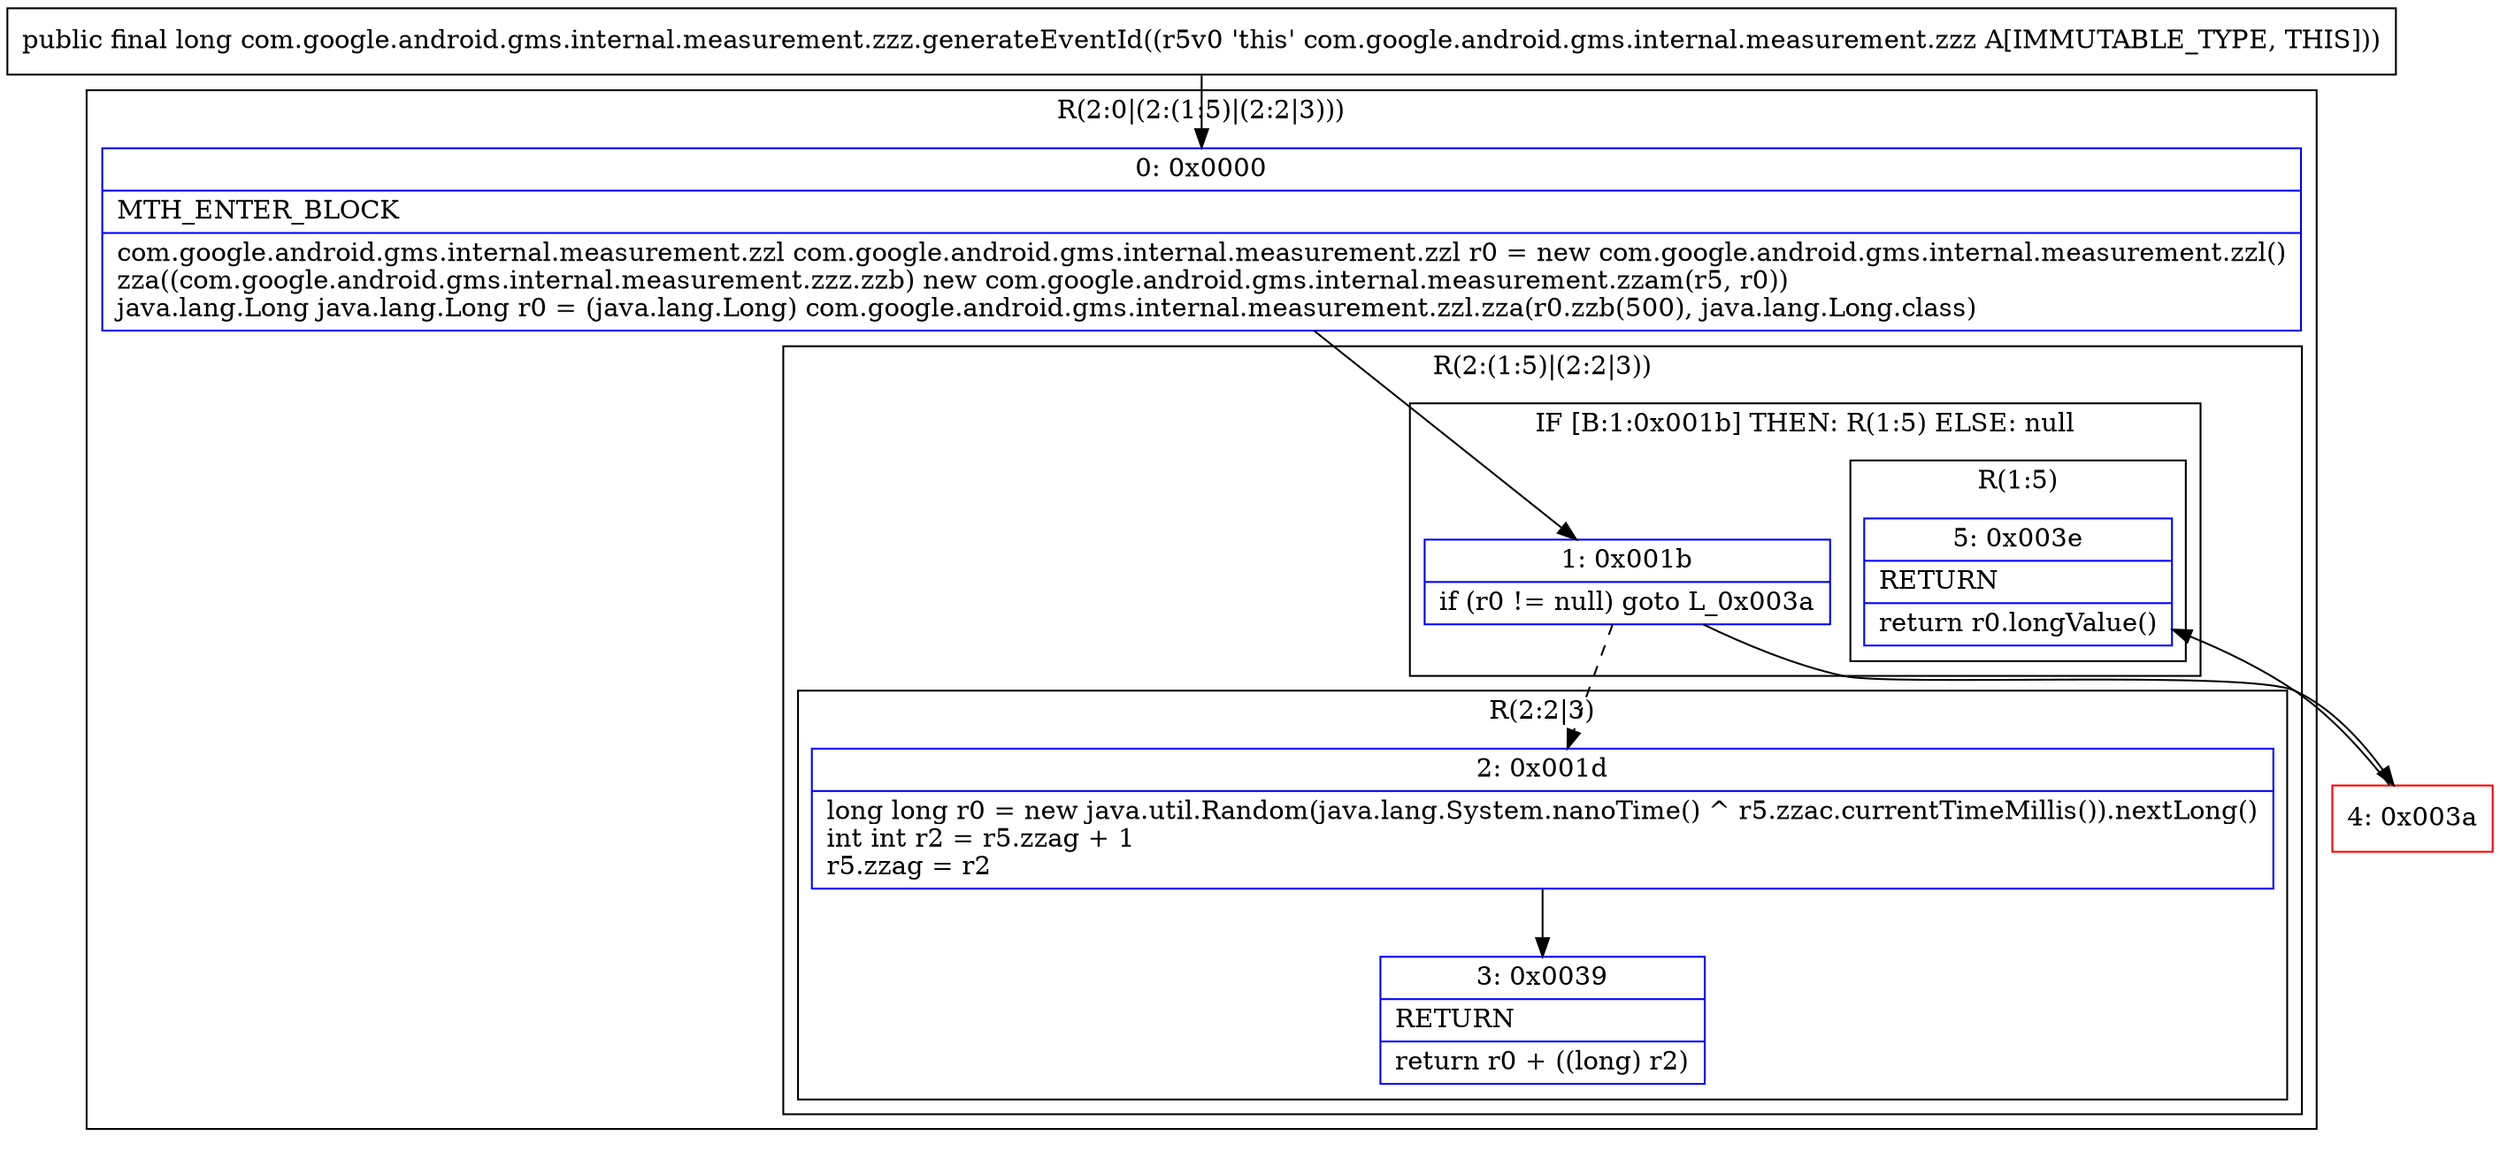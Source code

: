 digraph "CFG forcom.google.android.gms.internal.measurement.zzz.generateEventId()J" {
subgraph cluster_Region_530081170 {
label = "R(2:0|(2:(1:5)|(2:2|3)))";
node [shape=record,color=blue];
Node_0 [shape=record,label="{0\:\ 0x0000|MTH_ENTER_BLOCK\l|com.google.android.gms.internal.measurement.zzl com.google.android.gms.internal.measurement.zzl r0 = new com.google.android.gms.internal.measurement.zzl()\lzza((com.google.android.gms.internal.measurement.zzz.zzb) new com.google.android.gms.internal.measurement.zzam(r5, r0))\ljava.lang.Long java.lang.Long r0 = (java.lang.Long) com.google.android.gms.internal.measurement.zzl.zza(r0.zzb(500), java.lang.Long.class)\l}"];
subgraph cluster_Region_338096373 {
label = "R(2:(1:5)|(2:2|3))";
node [shape=record,color=blue];
subgraph cluster_IfRegion_742105238 {
label = "IF [B:1:0x001b] THEN: R(1:5) ELSE: null";
node [shape=record,color=blue];
Node_1 [shape=record,label="{1\:\ 0x001b|if (r0 != null) goto L_0x003a\l}"];
subgraph cluster_Region_1951461780 {
label = "R(1:5)";
node [shape=record,color=blue];
Node_5 [shape=record,label="{5\:\ 0x003e|RETURN\l|return r0.longValue()\l}"];
}
}
subgraph cluster_Region_71315478 {
label = "R(2:2|3)";
node [shape=record,color=blue];
Node_2 [shape=record,label="{2\:\ 0x001d|long long r0 = new java.util.Random(java.lang.System.nanoTime() ^ r5.zzac.currentTimeMillis()).nextLong()\lint int r2 = r5.zzag + 1\lr5.zzag = r2\l}"];
Node_3 [shape=record,label="{3\:\ 0x0039|RETURN\l|return r0 + ((long) r2)\l}"];
}
}
}
Node_4 [shape=record,color=red,label="{4\:\ 0x003a}"];
MethodNode[shape=record,label="{public final long com.google.android.gms.internal.measurement.zzz.generateEventId((r5v0 'this' com.google.android.gms.internal.measurement.zzz A[IMMUTABLE_TYPE, THIS])) }"];
MethodNode -> Node_0;
Node_0 -> Node_1;
Node_1 -> Node_2[style=dashed];
Node_1 -> Node_4;
Node_2 -> Node_3;
Node_4 -> Node_5;
}

